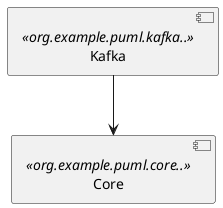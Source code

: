@startuml

[Kafka] <<org.example.puml.kafka..>>

[Core] <<org.example.puml.core..>>

[Kafka] --> [Core]

@enduml
